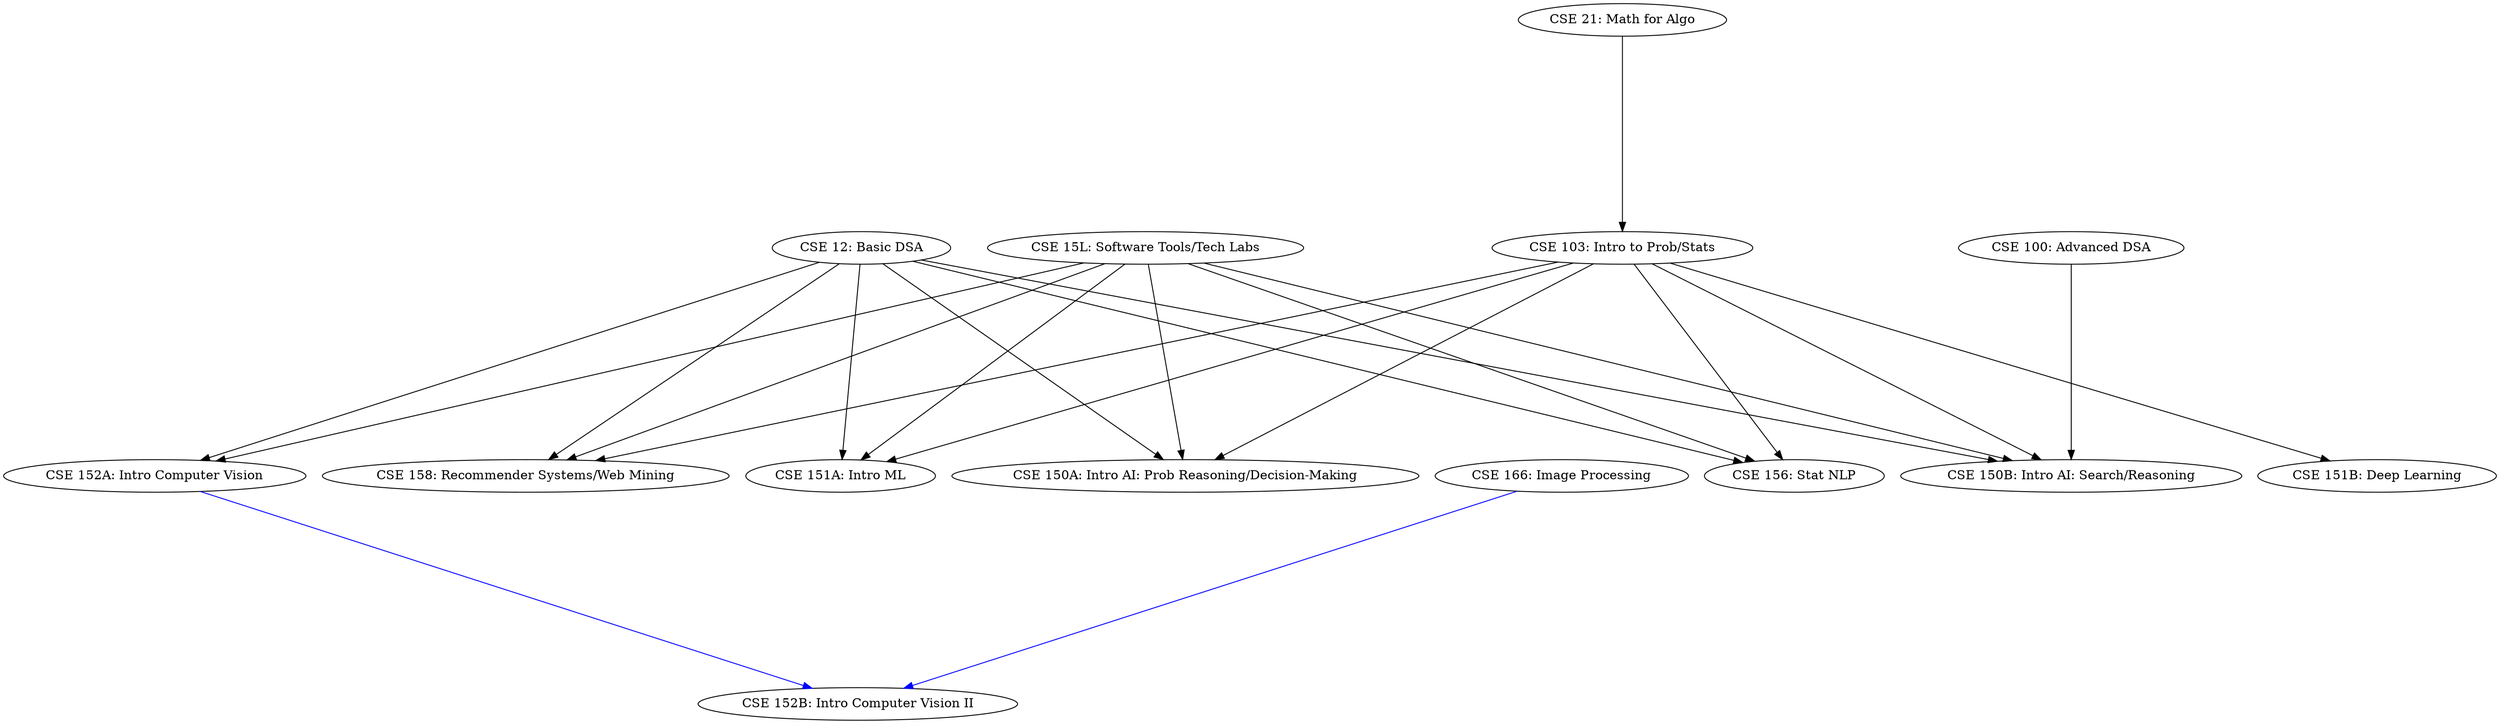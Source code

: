 digraph {
ranksep=3;

"CSE 21: Math for Algo" -> "CSE 103: Intro to Prob/Stats";
"CSE 12: Basic DSA" -> {"CSE 150A: Intro AI: Prob Reasoning/Decision-Making", "CSE 150B: Intro AI: Search/Reasoning",
	"CSE 151A: Intro ML", "CSE 152A: Intro Computer Vision", "CSE 156: Stat NLP", "CSE 158: Recommender Systems/Web Mining"};
"CSE 15L: Software Tools/Tech Labs" -> {"CSE 150A: Intro AI: Prob Reasoning/Decision-Making", "CSE 150B: Intro AI: Search/Reasoning", 
	"CSE 151A: Intro ML", "CSE 152A: Intro Computer Vision", "CSE 156: Stat NLP", "CSE 158: Recommender Systems/Web Mining"};

"CSE 100: Advanced DSA" -> "CSE 150B: Intro AI: Search/Reasoning";
"CSE 103: Intro to Prob/Stats" -> {"CSE 150A: Intro AI: Prob Reasoning/Decision-Making", "CSE 150B: Intro AI: Search/Reasoning",
	"CSE 151A: Intro ML", "CSE 151B: Deep Learning", "CSE 156: Stat NLP", "CSE 158: Recommender Systems/Web Mining"};
{"CSE 152A: Intro Computer Vision", "CSE 166: Image Processing"} -> "CSE 152B: Intro Computer Vision II"[color="blue"];
}
